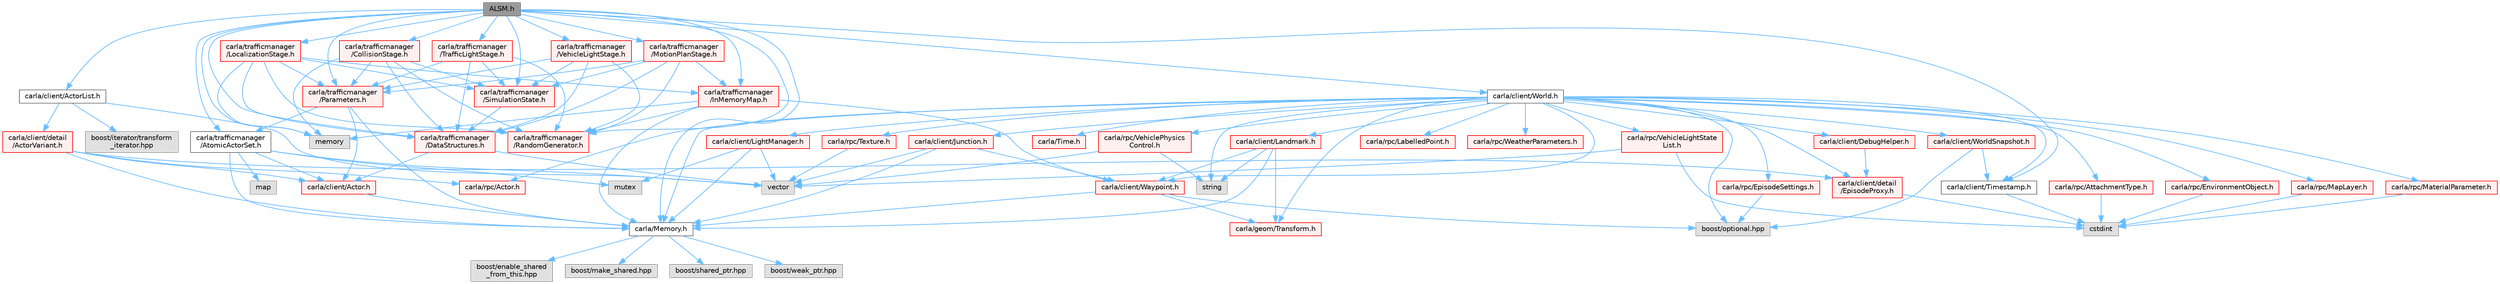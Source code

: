digraph "ALSM.h"
{
 // INTERACTIVE_SVG=YES
 // LATEX_PDF_SIZE
  bgcolor="transparent";
  edge [fontname=Helvetica,fontsize=10,labelfontname=Helvetica,labelfontsize=10];
  node [fontname=Helvetica,fontsize=10,shape=box,height=0.2,width=0.4];
  Node1 [id="Node000001",label="ALSM.h",height=0.2,width=0.4,color="gray40", fillcolor="grey60", style="filled", fontcolor="black",tooltip=" "];
  Node1 -> Node2 [id="edge1_Node000001_Node000002",color="steelblue1",style="solid",tooltip=" "];
  Node2 [id="Node000002",label="memory",height=0.2,width=0.4,color="grey60", fillcolor="#E0E0E0", style="filled",tooltip=" "];
  Node1 -> Node3 [id="edge2_Node000001_Node000003",color="steelblue1",style="solid",tooltip=" "];
  Node3 [id="Node000003",label="carla/client/ActorList.h",height=0.2,width=0.4,color="grey40", fillcolor="white", style="filled",URL="$db/de8/ActorList_8h.html",tooltip=" "];
  Node3 -> Node4 [id="edge3_Node000003_Node000004",color="steelblue1",style="solid",tooltip=" "];
  Node4 [id="Node000004",label="carla/client/detail\l/ActorVariant.h",height=0.2,width=0.4,color="red", fillcolor="#FFF0F0", style="filled",URL="$d9/d0d/ActorVariant_8h.html",tooltip=" "];
  Node4 -> Node9 [id="edge4_Node000004_Node000009",color="steelblue1",style="solid",tooltip=" "];
  Node9 [id="Node000009",label="carla/Memory.h",height=0.2,width=0.4,color="grey40", fillcolor="white", style="filled",URL="$de/d5c/Memory_8h.html",tooltip=" "];
  Node9 -> Node10 [id="edge5_Node000009_Node000010",color="steelblue1",style="solid",tooltip=" "];
  Node10 [id="Node000010",label="boost/enable_shared\l_from_this.hpp",height=0.2,width=0.4,color="grey60", fillcolor="#E0E0E0", style="filled",tooltip=" "];
  Node9 -> Node11 [id="edge6_Node000009_Node000011",color="steelblue1",style="solid",tooltip=" "];
  Node11 [id="Node000011",label="boost/make_shared.hpp",height=0.2,width=0.4,color="grey60", fillcolor="#E0E0E0", style="filled",tooltip=" "];
  Node9 -> Node12 [id="edge7_Node000009_Node000012",color="steelblue1",style="solid",tooltip=" "];
  Node12 [id="Node000012",label="boost/shared_ptr.hpp",height=0.2,width=0.4,color="grey60", fillcolor="#E0E0E0", style="filled",tooltip=" "];
  Node9 -> Node13 [id="edge8_Node000009_Node000013",color="steelblue1",style="solid",tooltip=" "];
  Node13 [id="Node000013",label="boost/weak_ptr.hpp",height=0.2,width=0.4,color="grey60", fillcolor="#E0E0E0", style="filled",tooltip=" "];
  Node4 -> Node14 [id="edge9_Node000004_Node000014",color="steelblue1",style="solid",tooltip=" "];
  Node14 [id="Node000014",label="carla/client/Actor.h",height=0.2,width=0.4,color="red", fillcolor="#FFF0F0", style="filled",URL="$da/d48/client_2Actor_8h.html",tooltip=" "];
  Node14 -> Node9 [id="edge10_Node000014_Node000009",color="steelblue1",style="solid",tooltip=" "];
  Node4 -> Node22 [id="edge11_Node000004_Node000022",color="steelblue1",style="solid",tooltip=" "];
  Node22 [id="Node000022",label="carla/client/detail\l/EpisodeProxy.h",height=0.2,width=0.4,color="red", fillcolor="#FFF0F0", style="filled",URL="$dc/dc2/EpisodeProxy_8h.html",tooltip=" "];
  Node22 -> Node24 [id="edge12_Node000022_Node000024",color="steelblue1",style="solid",tooltip=" "];
  Node24 [id="Node000024",label="cstdint",height=0.2,width=0.4,color="grey60", fillcolor="#E0E0E0", style="filled",tooltip=" "];
  Node4 -> Node128 [id="edge13_Node000004_Node000128",color="steelblue1",style="solid",tooltip=" "];
  Node128 [id="Node000128",label="carla/rpc/Actor.h",height=0.2,width=0.4,color="red", fillcolor="#FFF0F0", style="filled",URL="$d8/d73/rpc_2Actor_8h.html",tooltip=" "];
  Node3 -> Node114 [id="edge14_Node000003_Node000114",color="steelblue1",style="solid",tooltip=" "];
  Node114 [id="Node000114",label="boost/iterator/transform\l_iterator.hpp",height=0.2,width=0.4,color="grey60", fillcolor="#E0E0E0", style="filled",tooltip=" "];
  Node3 -> Node67 [id="edge15_Node000003_Node000067",color="steelblue1",style="solid",tooltip=" "];
  Node67 [id="Node000067",label="vector",height=0.2,width=0.4,color="grey60", fillcolor="#E0E0E0", style="filled",tooltip=" "];
  Node1 -> Node98 [id="edge16_Node000001_Node000098",color="steelblue1",style="solid",tooltip=" "];
  Node98 [id="Node000098",label="carla/client/Timestamp.h",height=0.2,width=0.4,color="grey40", fillcolor="white", style="filled",URL="$d7/d66/Timestamp_8h.html",tooltip=" "];
  Node98 -> Node24 [id="edge17_Node000098_Node000024",color="steelblue1",style="solid",tooltip=" "];
  Node1 -> Node17 [id="edge18_Node000001_Node000017",color="steelblue1",style="solid",tooltip=" "];
  Node17 [id="Node000017",label="carla/client/World.h",height=0.2,width=0.4,color="grey40", fillcolor="white", style="filled",URL="$dd/d5b/World_8h.html",tooltip=" "];
  Node17 -> Node9 [id="edge19_Node000017_Node000009",color="steelblue1",style="solid",tooltip=" "];
  Node17 -> Node18 [id="edge20_Node000017_Node000018",color="steelblue1",style="solid",tooltip=" "];
  Node18 [id="Node000018",label="carla/Time.h",height=0.2,width=0.4,color="red", fillcolor="#FFF0F0", style="filled",URL="$d2/d33/Time_8h.html",tooltip=" "];
  Node17 -> Node21 [id="edge21_Node000017_Node000021",color="steelblue1",style="solid",tooltip=" "];
  Node21 [id="Node000021",label="carla/client/DebugHelper.h",height=0.2,width=0.4,color="red", fillcolor="#FFF0F0", style="filled",URL="$d1/dbe/DebugHelper_8h.html",tooltip=" "];
  Node21 -> Node22 [id="edge22_Node000021_Node000022",color="steelblue1",style="solid",tooltip=" "];
  Node17 -> Node59 [id="edge23_Node000017_Node000059",color="steelblue1",style="solid",tooltip=" "];
  Node59 [id="Node000059",label="carla/client/Landmark.h",height=0.2,width=0.4,color="red", fillcolor="#FFF0F0", style="filled",URL="$db/d18/Landmark_8h.html",tooltip=" "];
  Node59 -> Node9 [id="edge24_Node000059_Node000009",color="steelblue1",style="solid",tooltip=" "];
  Node59 -> Node60 [id="edge25_Node000059_Node000060",color="steelblue1",style="solid",tooltip=" "];
  Node60 [id="Node000060",label="carla/client/Waypoint.h",height=0.2,width=0.4,color="red", fillcolor="#FFF0F0", style="filled",URL="$d0/d47/client_2Waypoint_8h.html",tooltip=" "];
  Node60 -> Node9 [id="edge26_Node000060_Node000009",color="steelblue1",style="solid",tooltip=" "];
  Node60 -> Node35 [id="edge27_Node000060_Node000035",color="steelblue1",style="solid",tooltip=" "];
  Node35 [id="Node000035",label="carla/geom/Transform.h",height=0.2,width=0.4,color="red", fillcolor="#FFF0F0", style="filled",URL="$de/d17/geom_2Transform_8h.html",tooltip=" "];
  Node60 -> Node83 [id="edge28_Node000060_Node000083",color="steelblue1",style="solid",tooltip=" "];
  Node83 [id="Node000083",label="boost/optional.hpp",height=0.2,width=0.4,color="grey60", fillcolor="#E0E0E0", style="filled",tooltip=" "];
  Node59 -> Node35 [id="edge29_Node000059_Node000035",color="steelblue1",style="solid",tooltip=" "];
  Node59 -> Node62 [id="edge30_Node000059_Node000062",color="steelblue1",style="solid",tooltip=" "];
  Node62 [id="Node000062",label="string",height=0.2,width=0.4,color="grey60", fillcolor="#E0E0E0", style="filled",tooltip=" "];
  Node17 -> Node60 [id="edge31_Node000017_Node000060",color="steelblue1",style="solid",tooltip=" "];
  Node17 -> Node87 [id="edge32_Node000017_Node000087",color="steelblue1",style="solid",tooltip=" "];
  Node87 [id="Node000087",label="carla/client/Junction.h",height=0.2,width=0.4,color="red", fillcolor="#FFF0F0", style="filled",URL="$dd/d55/client_2Junction_8h.html",tooltip=" "];
  Node87 -> Node9 [id="edge33_Node000087_Node000009",color="steelblue1",style="solid",tooltip=" "];
  Node87 -> Node60 [id="edge34_Node000087_Node000060",color="steelblue1",style="solid",tooltip=" "];
  Node87 -> Node67 [id="edge35_Node000087_Node000067",color="steelblue1",style="solid",tooltip=" "];
  Node17 -> Node91 [id="edge36_Node000017_Node000091",color="steelblue1",style="solid",tooltip=" "];
  Node91 [id="Node000091",label="carla/client/LightManager.h",height=0.2,width=0.4,color="red", fillcolor="#FFF0F0", style="filled",URL="$dd/d9a/LightManager_8h.html",tooltip=" "];
  Node91 -> Node92 [id="edge37_Node000091_Node000092",color="steelblue1",style="solid",tooltip=" "];
  Node92 [id="Node000092",label="mutex",height=0.2,width=0.4,color="grey60", fillcolor="#E0E0E0", style="filled",tooltip=" "];
  Node91 -> Node67 [id="edge38_Node000091_Node000067",color="steelblue1",style="solid",tooltip=" "];
  Node91 -> Node9 [id="edge39_Node000091_Node000009",color="steelblue1",style="solid",tooltip=" "];
  Node17 -> Node98 [id="edge40_Node000017_Node000098",color="steelblue1",style="solid",tooltip=" "];
  Node17 -> Node99 [id="edge41_Node000017_Node000099",color="steelblue1",style="solid",tooltip=" "];
  Node99 [id="Node000099",label="carla/client/WorldSnapshot.h",height=0.2,width=0.4,color="red", fillcolor="#FFF0F0", style="filled",URL="$df/d11/WorldSnapshot_8h.html",tooltip=" "];
  Node99 -> Node98 [id="edge42_Node000099_Node000098",color="steelblue1",style="solid",tooltip=" "];
  Node99 -> Node83 [id="edge43_Node000099_Node000083",color="steelblue1",style="solid",tooltip=" "];
  Node17 -> Node22 [id="edge44_Node000017_Node000022",color="steelblue1",style="solid",tooltip=" "];
  Node17 -> Node35 [id="edge45_Node000017_Node000035",color="steelblue1",style="solid",tooltip=" "];
  Node17 -> Node128 [id="edge46_Node000017_Node000128",color="steelblue1",style="solid",tooltip=" "];
  Node17 -> Node146 [id="edge47_Node000017_Node000146",color="steelblue1",style="solid",tooltip=" "];
  Node146 [id="Node000146",label="carla/rpc/AttachmentType.h",height=0.2,width=0.4,color="red", fillcolor="#FFF0F0", style="filled",URL="$d9/df7/AttachmentType_8h.html",tooltip=" "];
  Node146 -> Node24 [id="edge48_Node000146_Node000024",color="steelblue1",style="solid",tooltip=" "];
  Node17 -> Node147 [id="edge49_Node000017_Node000147",color="steelblue1",style="solid",tooltip=" "];
  Node147 [id="Node000147",label="carla/rpc/EpisodeSettings.h",height=0.2,width=0.4,color="red", fillcolor="#FFF0F0", style="filled",URL="$db/df7/LibCarla_2source_2carla_2rpc_2EpisodeSettings_8h.html",tooltip=" "];
  Node147 -> Node83 [id="edge50_Node000147_Node000083",color="steelblue1",style="solid",tooltip=" "];
  Node17 -> Node152 [id="edge51_Node000017_Node000152",color="steelblue1",style="solid",tooltip=" "];
  Node152 [id="Node000152",label="carla/rpc/EnvironmentObject.h",height=0.2,width=0.4,color="red", fillcolor="#FFF0F0", style="filled",URL="$de/d10/LibCarla_2source_2carla_2rpc_2EnvironmentObject_8h.html",tooltip=" "];
  Node152 -> Node24 [id="edge52_Node000152_Node000024",color="steelblue1",style="solid",tooltip=" "];
  Node17 -> Node154 [id="edge53_Node000017_Node000154",color="steelblue1",style="solid",tooltip=" "];
  Node154 [id="Node000154",label="carla/rpc/LabelledPoint.h",height=0.2,width=0.4,color="red", fillcolor="#FFF0F0", style="filled",URL="$d2/dd4/LabelledPoint_8h.html",tooltip=" "];
  Node17 -> Node156 [id="edge54_Node000017_Node000156",color="steelblue1",style="solid",tooltip=" "];
  Node156 [id="Node000156",label="carla/rpc/MapLayer.h",height=0.2,width=0.4,color="red", fillcolor="#FFF0F0", style="filled",URL="$d0/dc2/MapLayer_8h.html",tooltip=" "];
  Node156 -> Node24 [id="edge55_Node000156_Node000024",color="steelblue1",style="solid",tooltip=" "];
  Node17 -> Node157 [id="edge56_Node000017_Node000157",color="steelblue1",style="solid",tooltip=" "];
  Node157 [id="Node000157",label="carla/rpc/VehiclePhysics\lControl.h",height=0.2,width=0.4,color="red", fillcolor="#FFF0F0", style="filled",URL="$d1/d8e/LibCarla_2source_2carla_2rpc_2VehiclePhysicsControl_8h.html",tooltip=" "];
  Node157 -> Node62 [id="edge57_Node000157_Node000062",color="steelblue1",style="solid",tooltip=" "];
  Node157 -> Node67 [id="edge58_Node000157_Node000067",color="steelblue1",style="solid",tooltip=" "];
  Node17 -> Node164 [id="edge59_Node000017_Node000164",color="steelblue1",style="solid",tooltip=" "];
  Node164 [id="Node000164",label="carla/rpc/WeatherParameters.h",height=0.2,width=0.4,color="red", fillcolor="#FFF0F0", style="filled",URL="$da/d0c/LibCarla_2source_2carla_2rpc_2WeatherParameters_8h.html",tooltip=" "];
  Node17 -> Node167 [id="edge60_Node000017_Node000167",color="steelblue1",style="solid",tooltip=" "];
  Node167 [id="Node000167",label="carla/rpc/VehicleLightState\lList.h",height=0.2,width=0.4,color="red", fillcolor="#FFF0F0", style="filled",URL="$d8/d09/VehicleLightStateList_8h.html",tooltip=" "];
  Node167 -> Node24 [id="edge61_Node000167_Node000024",color="steelblue1",style="solid",tooltip=" "];
  Node167 -> Node67 [id="edge62_Node000167_Node000067",color="steelblue1",style="solid",tooltip=" "];
  Node17 -> Node171 [id="edge63_Node000017_Node000171",color="steelblue1",style="solid",tooltip=" "];
  Node171 [id="Node000171",label="carla/rpc/Texture.h",height=0.2,width=0.4,color="red", fillcolor="#FFF0F0", style="filled",URL="$d9/dbf/Texture_8h.html",tooltip=" "];
  Node171 -> Node67 [id="edge64_Node000171_Node000067",color="steelblue1",style="solid",tooltip=" "];
  Node17 -> Node172 [id="edge65_Node000017_Node000172",color="steelblue1",style="solid",tooltip=" "];
  Node172 [id="Node000172",label="carla/rpc/MaterialParameter.h",height=0.2,width=0.4,color="red", fillcolor="#FFF0F0", style="filled",URL="$d7/d10/MaterialParameter_8h.html",tooltip=" "];
  Node172 -> Node24 [id="edge66_Node000172_Node000024",color="steelblue1",style="solid",tooltip=" "];
  Node17 -> Node62 [id="edge67_Node000017_Node000062",color="steelblue1",style="solid",tooltip=" "];
  Node17 -> Node83 [id="edge68_Node000017_Node000083",color="steelblue1",style="solid",tooltip=" "];
  Node1 -> Node9 [id="edge69_Node000001_Node000009",color="steelblue1",style="solid",tooltip=" "];
  Node1 -> Node176 [id="edge70_Node000001_Node000176",color="steelblue1",style="solid",tooltip=" "];
  Node176 [id="Node000176",label="carla/trafficmanager\l/AtomicActorSet.h",height=0.2,width=0.4,color="grey40", fillcolor="white", style="filled",URL="$dd/dfa/AtomicActorSet_8h.html",tooltip=" "];
  Node176 -> Node92 [id="edge71_Node000176_Node000092",color="steelblue1",style="solid",tooltip=" "];
  Node176 -> Node66 [id="edge72_Node000176_Node000066",color="steelblue1",style="solid",tooltip=" "];
  Node66 [id="Node000066",label="map",height=0.2,width=0.4,color="grey60", fillcolor="#E0E0E0", style="filled",tooltip=" "];
  Node176 -> Node67 [id="edge73_Node000176_Node000067",color="steelblue1",style="solid",tooltip=" "];
  Node176 -> Node14 [id="edge74_Node000176_Node000014",color="steelblue1",style="solid",tooltip=" "];
  Node176 -> Node9 [id="edge75_Node000176_Node000009",color="steelblue1",style="solid",tooltip=" "];
  Node1 -> Node177 [id="edge76_Node000001_Node000177",color="steelblue1",style="solid",tooltip=" "];
  Node177 [id="Node000177",label="carla/trafficmanager\l/CollisionStage.h",height=0.2,width=0.4,color="red", fillcolor="#FFF0F0", style="filled",URL="$da/d67/CollisionStage_8h.html",tooltip=" "];
  Node177 -> Node2 [id="edge77_Node000177_Node000002",color="steelblue1",style="solid",tooltip=" "];
  Node177 -> Node182 [id="edge78_Node000177_Node000182",color="steelblue1",style="solid",tooltip=" "];
  Node182 [id="Node000182",label="carla/trafficmanager\l/DataStructures.h",height=0.2,width=0.4,color="red", fillcolor="#FFF0F0", style="filled",URL="$d0/d49/DataStructures_8h.html",tooltip=" "];
  Node182 -> Node67 [id="edge79_Node000182_Node000067",color="steelblue1",style="solid",tooltip=" "];
  Node182 -> Node14 [id="edge80_Node000182_Node000014",color="steelblue1",style="solid",tooltip=" "];
  Node177 -> Node190 [id="edge81_Node000177_Node000190",color="steelblue1",style="solid",tooltip=" "];
  Node190 [id="Node000190",label="carla/trafficmanager\l/Parameters.h",height=0.2,width=0.4,color="red", fillcolor="#FFF0F0", style="filled",URL="$d9/dd7/Parameters_8h.html",tooltip=" "];
  Node190 -> Node14 [id="edge82_Node000190_Node000014",color="steelblue1",style="solid",tooltip=" "];
  Node190 -> Node9 [id="edge83_Node000190_Node000009",color="steelblue1",style="solid",tooltip=" "];
  Node190 -> Node176 [id="edge84_Node000190_Node000176",color="steelblue1",style="solid",tooltip=" "];
  Node177 -> Node205 [id="edge85_Node000177_Node000205",color="steelblue1",style="solid",tooltip=" "];
  Node205 [id="Node000205",label="carla/trafficmanager\l/RandomGenerator.h",height=0.2,width=0.4,color="red", fillcolor="#FFF0F0", style="filled",URL="$db/d7f/RandomGenerator_8h.html",tooltip=" "];
  Node177 -> Node206 [id="edge86_Node000177_Node000206",color="steelblue1",style="solid",tooltip=" "];
  Node206 [id="Node000206",label="carla/trafficmanager\l/SimulationState.h",height=0.2,width=0.4,color="red", fillcolor="#FFF0F0", style="filled",URL="$d5/d3b/SimulationState_8h.html",tooltip=" "];
  Node206 -> Node182 [id="edge87_Node000206_Node000182",color="steelblue1",style="solid",tooltip=" "];
  Node1 -> Node182 [id="edge88_Node000001_Node000182",color="steelblue1",style="solid",tooltip=" "];
  Node1 -> Node208 [id="edge89_Node000001_Node000208",color="steelblue1",style="solid",tooltip=" "];
  Node208 [id="Node000208",label="carla/trafficmanager\l/InMemoryMap.h",height=0.2,width=0.4,color="red", fillcolor="#FFF0F0", style="filled",URL="$d3/d89/InMemoryMap_8h.html",tooltip=" "];
  Node208 -> Node2 [id="edge90_Node000208_Node000002",color="steelblue1",style="solid",tooltip=" "];
  Node208 -> Node60 [id="edge91_Node000208_Node000060",color="steelblue1",style="solid",tooltip=" "];
  Node208 -> Node9 [id="edge92_Node000208_Node000009",color="steelblue1",style="solid",tooltip=" "];
  Node208 -> Node205 [id="edge93_Node000208_Node000205",color="steelblue1",style="solid",tooltip=" "];
  Node1 -> Node228 [id="edge94_Node000001_Node000228",color="steelblue1",style="solid",tooltip=" "];
  Node228 [id="Node000228",label="carla/trafficmanager\l/LocalizationStage.h",height=0.2,width=0.4,color="red", fillcolor="#FFF0F0", style="filled",URL="$d9/df4/LocalizationStage_8h.html",tooltip=" "];
  Node228 -> Node2 [id="edge95_Node000228_Node000002",color="steelblue1",style="solid",tooltip=" "];
  Node228 -> Node182 [id="edge96_Node000228_Node000182",color="steelblue1",style="solid",tooltip=" "];
  Node228 -> Node208 [id="edge97_Node000228_Node000208",color="steelblue1",style="solid",tooltip=" "];
  Node228 -> Node190 [id="edge98_Node000228_Node000190",color="steelblue1",style="solid",tooltip=" "];
  Node228 -> Node205 [id="edge99_Node000228_Node000205",color="steelblue1",style="solid",tooltip=" "];
  Node228 -> Node206 [id="edge100_Node000228_Node000206",color="steelblue1",style="solid",tooltip=" "];
  Node1 -> Node231 [id="edge101_Node000001_Node000231",color="steelblue1",style="solid",tooltip=" "];
  Node231 [id="Node000231",label="carla/trafficmanager\l/MotionPlanStage.h",height=0.2,width=0.4,color="red", fillcolor="#FFF0F0", style="filled",URL="$d3/d00/MotionPlanStage_8h.html",tooltip=" "];
  Node231 -> Node182 [id="edge102_Node000231_Node000182",color="steelblue1",style="solid",tooltip=" "];
  Node231 -> Node208 [id="edge103_Node000231_Node000208",color="steelblue1",style="solid",tooltip=" "];
  Node231 -> Node190 [id="edge104_Node000231_Node000190",color="steelblue1",style="solid",tooltip=" "];
  Node231 -> Node205 [id="edge105_Node000231_Node000205",color="steelblue1",style="solid",tooltip=" "];
  Node231 -> Node206 [id="edge106_Node000231_Node000206",color="steelblue1",style="solid",tooltip=" "];
  Node1 -> Node190 [id="edge107_Node000001_Node000190",color="steelblue1",style="solid",tooltip=" "];
  Node1 -> Node205 [id="edge108_Node000001_Node000205",color="steelblue1",style="solid",tooltip=" "];
  Node1 -> Node206 [id="edge109_Node000001_Node000206",color="steelblue1",style="solid",tooltip=" "];
  Node1 -> Node232 [id="edge110_Node000001_Node000232",color="steelblue1",style="solid",tooltip=" "];
  Node232 [id="Node000232",label="carla/trafficmanager\l/TrafficLightStage.h",height=0.2,width=0.4,color="red", fillcolor="#FFF0F0", style="filled",URL="$d4/d12/TrafficLightStage_8h.html",tooltip=" "];
  Node232 -> Node182 [id="edge111_Node000232_Node000182",color="steelblue1",style="solid",tooltip=" "];
  Node232 -> Node190 [id="edge112_Node000232_Node000190",color="steelblue1",style="solid",tooltip=" "];
  Node232 -> Node205 [id="edge113_Node000232_Node000205",color="steelblue1",style="solid",tooltip=" "];
  Node232 -> Node206 [id="edge114_Node000232_Node000206",color="steelblue1",style="solid",tooltip=" "];
  Node1 -> Node233 [id="edge115_Node000001_Node000233",color="steelblue1",style="solid",tooltip=" "];
  Node233 [id="Node000233",label="carla/trafficmanager\l/VehicleLightStage.h",height=0.2,width=0.4,color="red", fillcolor="#FFF0F0", style="filled",URL="$d1/dc1/VehicleLightStage_8h.html",tooltip=" "];
  Node233 -> Node182 [id="edge116_Node000233_Node000182",color="steelblue1",style="solid",tooltip=" "];
  Node233 -> Node190 [id="edge117_Node000233_Node000190",color="steelblue1",style="solid",tooltip=" "];
  Node233 -> Node205 [id="edge118_Node000233_Node000205",color="steelblue1",style="solid",tooltip=" "];
  Node233 -> Node206 [id="edge119_Node000233_Node000206",color="steelblue1",style="solid",tooltip=" "];
}

